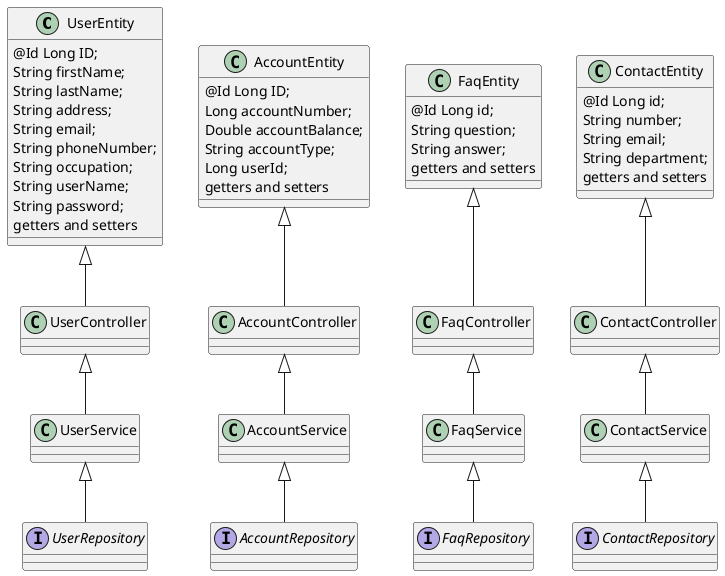 @startuml
'https://plantuml.com/sequence-diagram

Class UserEntity {
@Id Long ID;
String firstName;
String lastName;
String address;
String email;
String phoneNumber;
String occupation;
String userName;
String password;
getters and setters
}
Class UserController {}
Class UserService {}
Interface UserRepository {}
Class AccountEntity {
@Id Long ID;
Long accountNumber;
Double accountBalance;
String accountType;
Long userId;
getters and setters
}
Class AccountController {}
Class AccountService {}
Interface AccountRepository {}
Class FaqEntity {
@Id Long id;
String question;
String answer;
getters and setters
}
Class FaqController {}
Class FaqService {}
Interface FaqRepository {}
Class ContactEntity {
@Id Long id;
String number;
String email;
String department;
getters and setters
}
Class ContactController {}
Class ContactService {}
Interface ContactRepository {}


UserEntity <|-- UserController
UserController <|-- UserService
UserService <|-- UserRepository

AccountEntity <|-- AccountController
AccountController <|-- AccountService
AccountService <|-- AccountRepository

FaqEntity <|-- FaqController
FaqController <|-- FaqService
FaqService <|-- FaqRepository

ContactEntity <|-- ContactController
ContactController <|-- ContactService
ContactService <|-- ContactRepository

@enduml